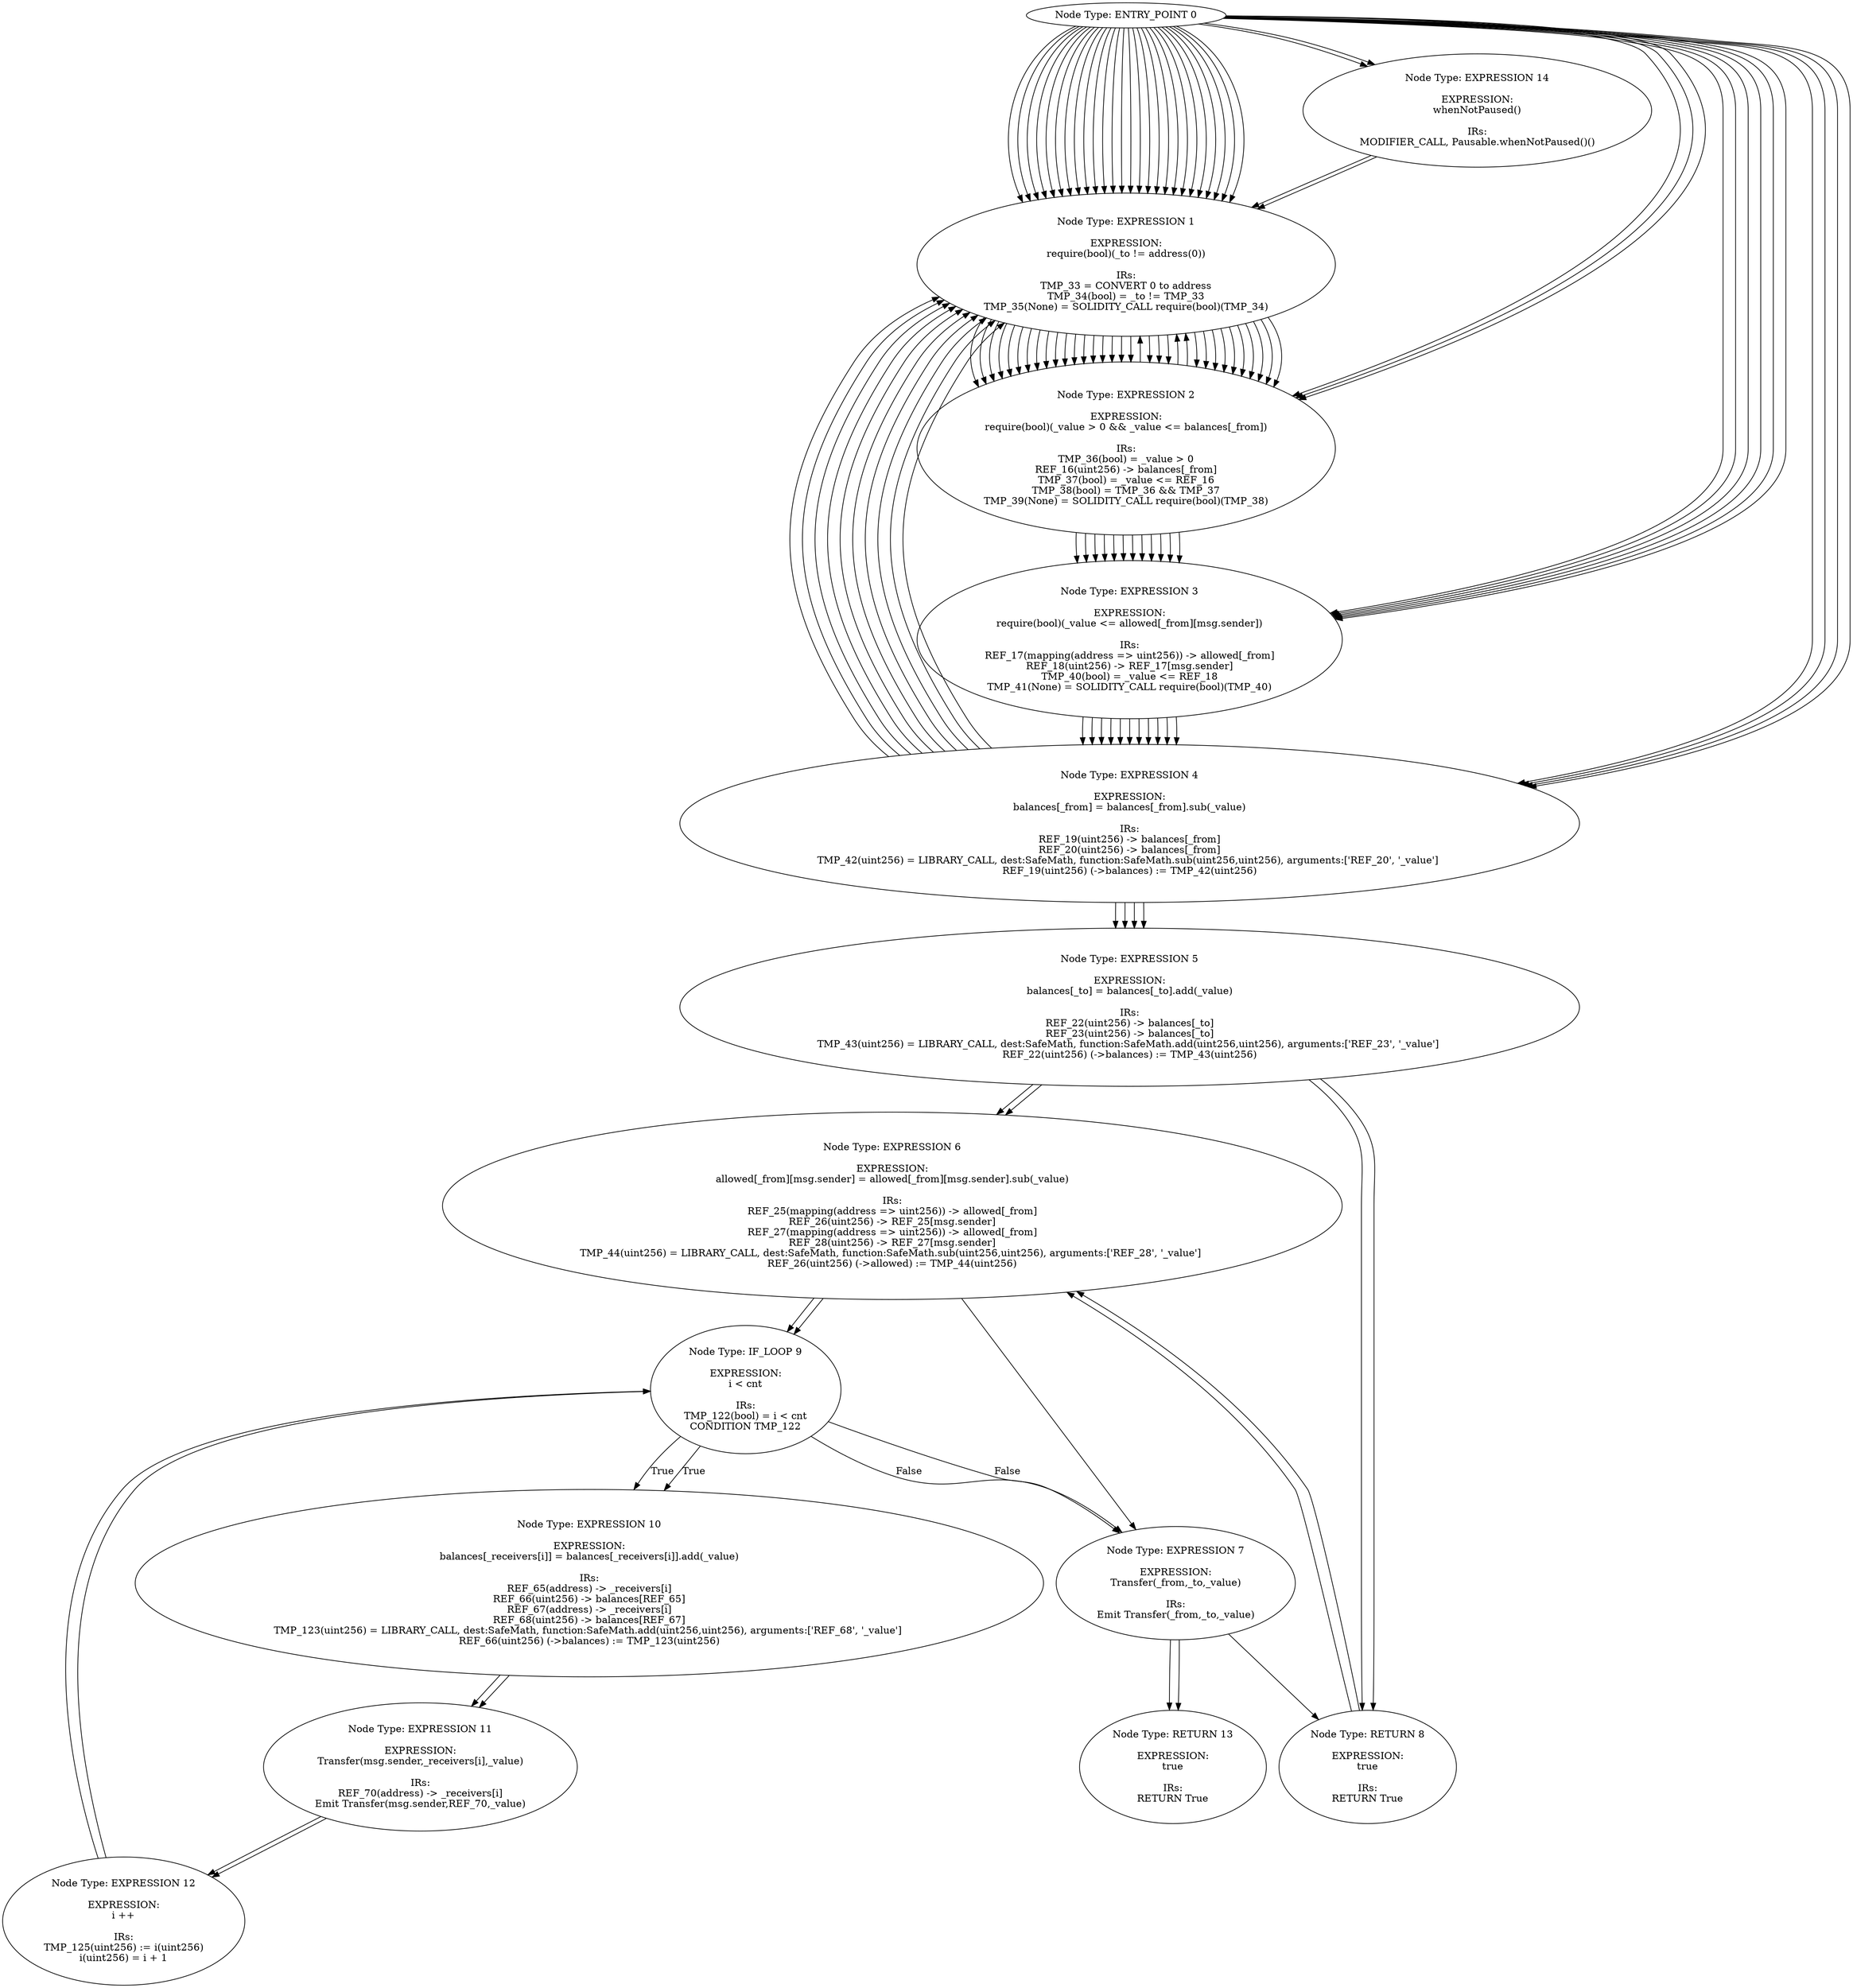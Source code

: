 digraph CFG {
0[label="Node Type: ENTRY_POINT 0
"];
0->1;
1[label="Node Type: RETURN 1

EXPRESSION:
balances[_owner]

IRs:
REF_7(uint256) -> balances[_owner]
RETURN REF_7"];
2[label="Node Type: RETURN 2

EXPRESSION:
balance

IRs:
RETURN balance"];
0[label="Node Type: ENTRY_POINT 0
"];
0->1;
1[label="Node Type: EXPRESSION 1

EXPRESSION:
require(bool)(_to != address(0))

IRs:
TMP_13 = CONVERT 0 to address
TMP_14(bool) = _to != TMP_13
TMP_15(None) = SOLIDITY_CALL require(bool)(TMP_14)"];
1->2;
2[label="Node Type: EXPRESSION 2

EXPRESSION:
require(bool)(_value > 0 && _value <= balances[msg.sender])

IRs:
TMP_16(bool) = _value > 0
REF_0(uint256) -> balances[msg.sender]
TMP_17(bool) = _value <= REF_0
TMP_18(bool) = TMP_16 && TMP_17
TMP_19(None) = SOLIDITY_CALL require(bool)(TMP_18)"];
2->3;
3[label="Node Type: EXPRESSION 3

EXPRESSION:
balances[msg.sender] = balances[msg.sender].sub(_value)

IRs:
REF_1(uint256) -> balances[msg.sender]
REF_2(uint256) -> balances[msg.sender]
TMP_20(uint256) = LIBRARY_CALL, dest:SafeMath, function:SafeMath.sub(uint256,uint256), arguments:['REF_2', '_value'] 
REF_1(uint256) (->balances) := TMP_20(uint256)"];
3->4;
4[label="Node Type: EXPRESSION 4

EXPRESSION:
balances[_to] = balances[_to].add(_value)

IRs:
REF_4(uint256) -> balances[_to]
REF_5(uint256) -> balances[_to]
TMP_21(uint256) = LIBRARY_CALL, dest:SafeMath, function:SafeMath.add(uint256,uint256), arguments:['REF_5', '_value'] 
REF_4(uint256) (->balances) := TMP_21(uint256)"];
4->5;
5[label="Node Type: EXPRESSION 5

EXPRESSION:
Transfer(msg.sender,_to,_value)

IRs:
Emit Transfer(msg.sender,_to,_value)"];
5->6;
6[label="Node Type: RETURN 6

EXPRESSION:
true

IRs:
RETURN True"];
0[label="Node Type: ENTRY_POINT 0
"];
0->14;
1[label="Node Type: NEW VARIABLE 1

EXPRESSION:
cnt = _receivers.length

IRs:
REF_71 -> LENGTH _receivers
cnt(uint256) := REF_71(uint256)"];
1->2;
2[label="Node Type: NEW VARIABLE 2

EXPRESSION:
amount = uint256(cnt) * _value

IRs:
TMP_138 = CONVERT cnt to uint256
TMP_139(uint256) = TMP_138 * _value
amount(uint256) := TMP_139(uint256)"];
2->3;
3[label="Node Type: EXPRESSION 3

EXPRESSION:
require(bool)(cnt > 0 && cnt <= 20)

IRs:
TMP_140(bool) = cnt > 0
TMP_141(bool) = cnt <= 20
TMP_142(bool) = TMP_140 && TMP_141
TMP_143(None) = SOLIDITY_CALL require(bool)(TMP_142)"];
3->4;
4[label="Node Type: EXPRESSION 4

EXPRESSION:
require(bool)(_value > 0 && balances[msg.sender] >= amount)

IRs:
TMP_144(bool) = _value > 0
REF_72(uint256) -> balances[msg.sender]
TMP_145(bool) = REF_72 >= amount
TMP_146(bool) = TMP_144 && TMP_145
TMP_147(None) = SOLIDITY_CALL require(bool)(TMP_146)"];
4->5;
5[label="Node Type: EXPRESSION 5

EXPRESSION:
balances[msg.sender] = balances[msg.sender].sub(amount)

IRs:
REF_73(uint256) -> balances[msg.sender]
REF_74(uint256) -> balances[msg.sender]
TMP_148(uint256) = LIBRARY_CALL, dest:SafeMath, function:SafeMath.sub(uint256,uint256), arguments:['REF_74', 'amount'] 
REF_73(uint256) (->balances) := TMP_148(uint256)"];
5->8;
6[label="Node Type: BEGIN_LOOP 6
"];
6->9;
7[label="Node Type: END_LOOP 7
"];
7->13;
8[label="Node Type: NEW VARIABLE 8

EXPRESSION:
i = 0

IRs:
i(uint256) := 0(uint256)"];
8->6;
9[label="Node Type: IF_LOOP 9

EXPRESSION:
i < cnt

IRs:
TMP_149(bool) = i < cnt
CONDITION TMP_149"];
9->10[label="True"];
9->7[label="False"];
10[label="Node Type: EXPRESSION 10

EXPRESSION:
balances[_receivers[i]] = balances[_receivers[i]].add(_value)

IRs:
REF_76(address) -> _receivers[i]
REF_77(uint256) -> balances[REF_76]
REF_78(address) -> _receivers[i]
REF_79(uint256) -> balances[REF_78]
TMP_150(uint256) = LIBRARY_CALL, dest:SafeMath, function:SafeMath.add(uint256,uint256), arguments:['REF_79', '_value'] 
REF_77(uint256) (->balances) := TMP_150(uint256)"];
10->11;
11[label="Node Type: EXPRESSION 11

EXPRESSION:
Transfer(msg.sender,_receivers[i],_value)

IRs:
REF_81(address) -> _receivers[i]
Emit Transfer(msg.sender,REF_81,_value)"];
11->12;
12[label="Node Type: EXPRESSION 12

EXPRESSION:
i ++

IRs:
TMP_152(uint256) := i(uint256)
i(uint256) = i + 1"];
12->9;
13[label="Node Type: RETURN 13

EXPRESSION:
true

IRs:
RETURN True"];
14[label="Node Type: EXPRESSION 14

EXPRESSION:
whenNotPaused()

IRs:
MODIFIER_CALL, Pausable.whenNotPaused()()"];
14->1;
0[label="Node Type: ENTRY_POINT 0
"];
0->1;
1[label="Node Type: EXPRESSION 1

EXPRESSION:
totalSupply = 7000000000 * (10 ** (uint256(decimals)))

IRs:
TMP_189 = CONVERT decimals to uint256
TMP_190(uint256) = 10 ** TMP_189
TMP_191(uint256) = 7000000000 * TMP_190
totalSupply(uint256) := TMP_191(uint256)"];
1->2;
2[label="Node Type: EXPRESSION 2

EXPRESSION:
balances[msg.sender] = totalSupply

IRs:
REF_108(uint256) -> balances[msg.sender]
REF_108(uint256) (->balances) := totalSupply(uint256)"];
0[label="Node Type: ENTRY_POINT 0
"];
0->1;
1[label="Node Type: EXPRESSION 1

EXPRESSION:
revert()()

IRs:
TMP_192(None) = SOLIDITY_CALL revert()()"];
0[label="Node Type: ENTRY_POINT 0
"];
0->1;
1[label="Node Type: EXPRESSION 1

EXPRESSION:
require(bool)(msg.sender == owner)

IRs:
TMP_196(bool) = msg.sender == owner
TMP_197(None) = SOLIDITY_CALL require(bool)(TMP_196)"];
1->2;
2[label="Node Type: _ 2
"];
0[label="Node Type: ENTRY_POINT 0
"];
0->1;
1[label="Node Type: EXPRESSION 1

EXPRESSION:
owner = msg.sender

IRs:
owner(address) := msg.sender(address)"];
0[label="Node Type: ENTRY_POINT 0
"];
0->3;
1[label="Node Type: EXPRESSION 1

EXPRESSION:
paused = true

IRs:
paused(bool) := True(bool)"];
1->2;
2[label="Node Type: EXPRESSION 2

EXPRESSION:
Pause()

IRs:
Emit Pause()"];
3[label="Node Type: EXPRESSION 3

EXPRESSION:
onlyOwner()

IRs:
MODIFIER_CALL, Ownable.onlyOwner()()"];
3->4;
4[label="Node Type: EXPRESSION 4

EXPRESSION:
whenNotPaused()

IRs:
MODIFIER_CALL, Pausable.whenNotPaused()()"];
4->1;
0[label="Node Type: OTHER_ENTRYPOINT 0

EXPRESSION:
paused = false

IRs:
paused(bool) := False(bool)"];
0->1;
1[label="Node Type: OTHER_ENTRYPOINT 1

EXPRESSION:
name = BeautyChain

IRs:
name(string) := BeautyChain(string)"];
1->2;
2[label="Node Type: OTHER_ENTRYPOINT 2

EXPRESSION:
symbol = BEC

IRs:
symbol(string) := BEC(string)"];
2->3;
3[label="Node Type: OTHER_ENTRYPOINT 3

EXPRESSION:
version = 1.0.0

IRs:
version(string) := 1.0.0(string)"];
3->4;
4[label="Node Type: OTHER_ENTRYPOINT 4

EXPRESSION:
decimals = 18

IRs:
decimals(uint8) := 18(uint256)"];
0[label="Node Type: ENTRY_POINT 0
"];
0->4;
1[label="Node Type: EXPRESSION 1

EXPRESSION:
require(bool)(newOwner != address(0))

IRs:
TMP_160 = CONVERT 0 to address
TMP_161(bool) = newOwner != TMP_160
TMP_162(None) = SOLIDITY_CALL require(bool)(TMP_161)"];
1->2;
2[label="Node Type: EXPRESSION 2

EXPRESSION:
OwnershipTransferred(owner,newOwner)

IRs:
Emit OwnershipTransferred(owner,newOwner)"];
2->3;
3[label="Node Type: EXPRESSION 3

EXPRESSION:
owner = newOwner

IRs:
owner(address) := newOwner(address)"];
4[label="Node Type: EXPRESSION 4

EXPRESSION:
onlyOwner()

IRs:
MODIFIER_CALL, Ownable.onlyOwner()()"];
4->1;
0[label="Node Type: ENTRY_POINT 0
"];
0->3;
1[label="Node Type: EXPRESSION 1

EXPRESSION:
paused = false

IRs:
paused(bool) := False(bool)"];
1->2;
2[label="Node Type: EXPRESSION 2

EXPRESSION:
Unpause()

IRs:
Emit Unpause()"];
3[label="Node Type: EXPRESSION 3

EXPRESSION:
onlyOwner()

IRs:
MODIFIER_CALL, Ownable.onlyOwner()()"];
3->4;
4[label="Node Type: EXPRESSION 4

EXPRESSION:
whenPaused()

IRs:
MODIFIER_CALL, Pausable.whenPaused()()"];
4->1;
0[label="Node Type: ENTRY_POINT 0
"];
0->1;
1[label="Node Type: EXPRESSION 1

EXPRESSION:
require(bool)(! paused)

IRs:
TMP_193 = UnaryType.BANG paused 
TMP_194(None) = SOLIDITY_CALL require(bool)(TMP_193)"];
1->2;
2[label="Node Type: _ 2
"];
0[label="Node Type: ENTRY_POINT 0
"];
0->1;
1[label="Node Type: EXPRESSION 1

EXPRESSION:
require(bool)(paused)

IRs:
TMP_195(None) = SOLIDITY_CALL require(bool)(paused)"];
1->2;
2[label="Node Type: _ 2
"];
0[label="Node Type: ENTRY_POINT 0
"];
0->1;
1[label="Node Type: EXPRESSION 1

EXPRESSION:
require(bool)(msg.sender == owner)

IRs:
TMP_52(bool) = msg.sender == owner
TMP_53(None) = SOLIDITY_CALL require(bool)(TMP_52)"];
1->2;
2[label="Node Type: _ 2
"];
0[label="Node Type: ENTRY_POINT 0
"];
0->1;
1[label="Node Type: EXPRESSION 1

EXPRESSION:
owner = msg.sender

IRs:
owner(address) := msg.sender(address)"];
0[label="Node Type: ENTRY_POINT 0
"];
0->4;
1[label="Node Type: EXPRESSION 1

EXPRESSION:
require(bool)(newOwner != address(0))

IRs:
TMP_47 = CONVERT 0 to address
TMP_48(bool) = newOwner != TMP_47
TMP_49(None) = SOLIDITY_CALL require(bool)(TMP_48)"];
1->2;
2[label="Node Type: EXPRESSION 2

EXPRESSION:
OwnershipTransferred(owner,newOwner)

IRs:
Emit OwnershipTransferred(owner,newOwner)"];
2->3;
3[label="Node Type: EXPRESSION 3

EXPRESSION:
owner = newOwner

IRs:
owner(address) := newOwner(address)"];
4[label="Node Type: EXPRESSION 4

EXPRESSION:
onlyOwner()

IRs:
MODIFIER_CALL, Ownable.onlyOwner()()"];
4->1;
0[label="Node Type: ENTRY_POINT 0
"];
0->1;
1[label="Node Type: EXPRESSION 1

EXPRESSION:
require(bool)(msg.sender == owner)

IRs:
TMP_65(bool) = msg.sender == owner
TMP_66(None) = SOLIDITY_CALL require(bool)(TMP_65)"];
1->2;
2[label="Node Type: _ 2
"];
0[label="Node Type: ENTRY_POINT 0
"];
0->1;
1[label="Node Type: EXPRESSION 1

EXPRESSION:
owner = msg.sender

IRs:
owner(address) := msg.sender(address)"];
0[label="Node Type: ENTRY_POINT 0
"];
0->3;
1[label="Node Type: EXPRESSION 1

EXPRESSION:
paused = true

IRs:
paused(bool) := True(bool)"];
1->2;
2[label="Node Type: EXPRESSION 2

EXPRESSION:
Pause()

IRs:
Emit Pause()"];
3[label="Node Type: EXPRESSION 3

EXPRESSION:
onlyOwner()

IRs:
MODIFIER_CALL, Ownable.onlyOwner()()"];
3->4;
4[label="Node Type: EXPRESSION 4

EXPRESSION:
whenNotPaused()

IRs:
MODIFIER_CALL, Pausable.whenNotPaused()()"];
4->1;
0[label="Node Type: OTHER_ENTRYPOINT 0

EXPRESSION:
paused = false

IRs:
paused(bool) := False(bool)"];
0[label="Node Type: ENTRY_POINT 0
"];
0->4;
1[label="Node Type: EXPRESSION 1

EXPRESSION:
require(bool)(newOwner != address(0))

IRs:
TMP_54 = CONVERT 0 to address
TMP_55(bool) = newOwner != TMP_54
TMP_56(None) = SOLIDITY_CALL require(bool)(TMP_55)"];
1->2;
2[label="Node Type: EXPRESSION 2

EXPRESSION:
OwnershipTransferred(owner,newOwner)

IRs:
Emit OwnershipTransferred(owner,newOwner)"];
2->3;
3[label="Node Type: EXPRESSION 3

EXPRESSION:
owner = newOwner

IRs:
owner(address) := newOwner(address)"];
4[label="Node Type: EXPRESSION 4

EXPRESSION:
onlyOwner()

IRs:
MODIFIER_CALL, Ownable.onlyOwner()()"];
4->1;
0[label="Node Type: ENTRY_POINT 0
"];
0->3;
1[label="Node Type: EXPRESSION 1

EXPRESSION:
paused = false

IRs:
paused(bool) := False(bool)"];
1->2;
2[label="Node Type: EXPRESSION 2

EXPRESSION:
Unpause()

IRs:
Emit Unpause()"];
3[label="Node Type: EXPRESSION 3

EXPRESSION:
onlyOwner()

IRs:
MODIFIER_CALL, Ownable.onlyOwner()()"];
3->4;
4[label="Node Type: EXPRESSION 4

EXPRESSION:
whenPaused()

IRs:
MODIFIER_CALL, Pausable.whenPaused()()"];
4->1;
0[label="Node Type: ENTRY_POINT 0
"];
0->1;
1[label="Node Type: EXPRESSION 1

EXPRESSION:
require(bool)(! paused)

IRs:
TMP_67 = UnaryType.BANG paused 
TMP_68(None) = SOLIDITY_CALL require(bool)(TMP_67)"];
1->2;
2[label="Node Type: _ 2
"];
0[label="Node Type: ENTRY_POINT 0
"];
0->1;
1[label="Node Type: EXPRESSION 1

EXPRESSION:
require(bool)(paused)

IRs:
TMP_69(None) = SOLIDITY_CALL require(bool)(paused)"];
1->2;
2[label="Node Type: _ 2
"];
0[label="Node Type: ENTRY_POINT 0
"];
0->2;
1[label="Node Type: RETURN 1

EXPRESSION:
super.approve(_spender,_value)

IRs:
TMP_109(bool) = INTERNAL_CALL, StandardToken.approve(address,uint256)(_spender,_value)
RETURN TMP_109"];
2[label="Node Type: EXPRESSION 2

EXPRESSION:
whenNotPaused()

IRs:
MODIFIER_CALL, Pausable.whenNotPaused()()"];
2->1;
0[label="Node Type: ENTRY_POINT 0
"];
0->14;
1[label="Node Type: NEW VARIABLE 1

EXPRESSION:
cnt = _receivers.length

IRs:
REF_60 -> LENGTH _receivers
cnt(uint256) := REF_60(uint256)"];
1->2;
2[label="Node Type: NEW VARIABLE 2

EXPRESSION:
amount = uint256(cnt) * _value

IRs:
TMP_111 = CONVERT cnt to uint256
TMP_112(uint256) = TMP_111 * _value
amount(uint256) := TMP_112(uint256)"];
2->3;
3[label="Node Type: EXPRESSION 3

EXPRESSION:
require(bool)(cnt > 0 && cnt <= 20)

IRs:
TMP_113(bool) = cnt > 0
TMP_114(bool) = cnt <= 20
TMP_115(bool) = TMP_113 && TMP_114
TMP_116(None) = SOLIDITY_CALL require(bool)(TMP_115)"];
3->4;
4[label="Node Type: EXPRESSION 4

EXPRESSION:
require(bool)(_value > 0 && balances[msg.sender] >= amount)

IRs:
TMP_117(bool) = _value > 0
REF_61(uint256) -> balances[msg.sender]
TMP_118(bool) = REF_61 >= amount
TMP_119(bool) = TMP_117 && TMP_118
TMP_120(None) = SOLIDITY_CALL require(bool)(TMP_119)"];
4->5;
5[label="Node Type: EXPRESSION 5

EXPRESSION:
balances[msg.sender] = balances[msg.sender].sub(amount)

IRs:
REF_62(uint256) -> balances[msg.sender]
REF_63(uint256) -> balances[msg.sender]
TMP_121(uint256) = LIBRARY_CALL, dest:SafeMath, function:SafeMath.sub(uint256,uint256), arguments:['REF_63', 'amount'] 
REF_62(uint256) (->balances) := TMP_121(uint256)"];
5->8;
6[label="Node Type: BEGIN_LOOP 6
"];
6->9;
7[label="Node Type: END_LOOP 7
"];
7->13;
8[label="Node Type: NEW VARIABLE 8

EXPRESSION:
i = 0

IRs:
i(uint256) := 0(uint256)"];
8->6;
9[label="Node Type: IF_LOOP 9

EXPRESSION:
i < cnt

IRs:
TMP_122(bool) = i < cnt
CONDITION TMP_122"];
9->10[label="True"];
9->7[label="False"];
10[label="Node Type: EXPRESSION 10

EXPRESSION:
balances[_receivers[i]] = balances[_receivers[i]].add(_value)

IRs:
REF_65(address) -> _receivers[i]
REF_66(uint256) -> balances[REF_65]
REF_67(address) -> _receivers[i]
REF_68(uint256) -> balances[REF_67]
TMP_123(uint256) = LIBRARY_CALL, dest:SafeMath, function:SafeMath.add(uint256,uint256), arguments:['REF_68', '_value'] 
REF_66(uint256) (->balances) := TMP_123(uint256)"];
10->11;
11[label="Node Type: EXPRESSION 11

EXPRESSION:
Transfer(msg.sender,_receivers[i],_value)

IRs:
REF_70(address) -> _receivers[i]
Emit Transfer(msg.sender,REF_70,_value)"];
11->12;
12[label="Node Type: EXPRESSION 12

EXPRESSION:
i ++

IRs:
TMP_125(uint256) := i(uint256)
i(uint256) = i + 1"];
12->9;
13[label="Node Type: RETURN 13

EXPRESSION:
true

IRs:
RETURN True"];
14[label="Node Type: EXPRESSION 14

EXPRESSION:
whenNotPaused()

IRs:
MODIFIER_CALL, Pausable.whenNotPaused()()"];
14->1;
0[label="Node Type: ENTRY_POINT 0
"];
0->1;
1[label="Node Type: EXPRESSION 1

EXPRESSION:
require(bool)(msg.sender == owner)

IRs:
TMP_130(bool) = msg.sender == owner
TMP_131(None) = SOLIDITY_CALL require(bool)(TMP_130)"];
1->2;
2[label="Node Type: _ 2
"];
0[label="Node Type: ENTRY_POINT 0
"];
0->1;
1[label="Node Type: EXPRESSION 1

EXPRESSION:
owner = msg.sender

IRs:
owner(address) := msg.sender(address)"];
0[label="Node Type: ENTRY_POINT 0
"];
0->3;
1[label="Node Type: EXPRESSION 1

EXPRESSION:
paused = true

IRs:
paused(bool) := True(bool)"];
1->2;
2[label="Node Type: EXPRESSION 2

EXPRESSION:
Pause()

IRs:
Emit Pause()"];
3[label="Node Type: EXPRESSION 3

EXPRESSION:
onlyOwner()

IRs:
MODIFIER_CALL, Ownable.onlyOwner()()"];
3->4;
4[label="Node Type: EXPRESSION 4

EXPRESSION:
whenNotPaused()

IRs:
MODIFIER_CALL, Pausable.whenNotPaused()()"];
4->1;
0[label="Node Type: OTHER_ENTRYPOINT 0

EXPRESSION:
paused = false

IRs:
paused(bool) := False(bool)"];
0[label="Node Type: ENTRY_POINT 0
"];
0->2;
1[label="Node Type: RETURN 1

EXPRESSION:
super.transfer(_to,_value)

IRs:
TMP_105(bool) = INTERNAL_CALL, BasicToken.transfer(address,uint256)(_to,_value)
RETURN TMP_105"];
2[label="Node Type: EXPRESSION 2

EXPRESSION:
whenNotPaused()

IRs:
MODIFIER_CALL, Pausable.whenNotPaused()()"];
2->1;
0[label="Node Type: ENTRY_POINT 0
"];
0->2;
1[label="Node Type: RETURN 1

EXPRESSION:
super.transferFrom(_from,_to,_value)

IRs:
TMP_107(bool) = INTERNAL_CALL, StandardToken.transferFrom(address,address,uint256)(_from,_to,_value)
RETURN TMP_107"];
2[label="Node Type: EXPRESSION 2

EXPRESSION:
whenNotPaused()

IRs:
MODIFIER_CALL, Pausable.whenNotPaused()()"];
2->1;
0[label="Node Type: ENTRY_POINT 0
"];
0->4;
1[label="Node Type: EXPRESSION 1

EXPRESSION:
require(bool)(newOwner != address(0))

IRs:
TMP_76 = CONVERT 0 to address
TMP_77(bool) = newOwner != TMP_76
TMP_78(None) = SOLIDITY_CALL require(bool)(TMP_77)"];
1->2;
2[label="Node Type: EXPRESSION 2

EXPRESSION:
OwnershipTransferred(owner,newOwner)

IRs:
Emit OwnershipTransferred(owner,newOwner)"];
2->3;
3[label="Node Type: EXPRESSION 3

EXPRESSION:
owner = newOwner

IRs:
owner(address) := newOwner(address)"];
4[label="Node Type: EXPRESSION 4

EXPRESSION:
onlyOwner()

IRs:
MODIFIER_CALL, Ownable.onlyOwner()()"];
4->1;
0[label="Node Type: ENTRY_POINT 0
"];
0->3;
1[label="Node Type: EXPRESSION 1

EXPRESSION:
paused = false

IRs:
paused(bool) := False(bool)"];
1->2;
2[label="Node Type: EXPRESSION 2

EXPRESSION:
Unpause()

IRs:
Emit Unpause()"];
3[label="Node Type: EXPRESSION 3

EXPRESSION:
onlyOwner()

IRs:
MODIFIER_CALL, Ownable.onlyOwner()()"];
3->4;
4[label="Node Type: EXPRESSION 4

EXPRESSION:
whenPaused()

IRs:
MODIFIER_CALL, Pausable.whenPaused()()"];
4->1;
0[label="Node Type: ENTRY_POINT 0
"];
0->1;
1[label="Node Type: EXPRESSION 1

EXPRESSION:
require(bool)(! paused)

IRs:
TMP_127 = UnaryType.BANG paused 
TMP_128(None) = SOLIDITY_CALL require(bool)(TMP_127)"];
1->2;
2[label="Node Type: _ 2
"];
0[label="Node Type: ENTRY_POINT 0
"];
0->1;
1[label="Node Type: EXPRESSION 1

EXPRESSION:
require(bool)(paused)

IRs:
TMP_129(None) = SOLIDITY_CALL require(bool)(paused)"];
1->2;
2[label="Node Type: _ 2
"];
0[label="Node Type: ENTRY_POINT 0
"];
0->1;
1[label="Node Type: NEW VARIABLE 1

EXPRESSION:
c = a + b

IRs:
TMP_10(uint256) = a + b
c(uint256) := TMP_10(uint256)"];
1->2;
2[label="Node Type: EXPRESSION 2

EXPRESSION:
require(bool)(c >= a)

IRs:
TMP_11(bool) = c >= a
TMP_12(None) = SOLIDITY_CALL require(bool)(TMP_11)"];
2->3;
3[label="Node Type: RETURN 3

EXPRESSION:
c

IRs:
RETURN c"];
0[label="Node Type: ENTRY_POINT 0
"];
0->1;
1[label="Node Type: NEW VARIABLE 1

EXPRESSION:
c = a / b

IRs:
TMP_6(uint256) = a / b
c(uint256) := TMP_6(uint256)"];
1->2;
2[label="Node Type: RETURN 2

EXPRESSION:
c

IRs:
RETURN c"];
0[label="Node Type: ENTRY_POINT 0
"];
0->1;
1[label="Node Type: NEW VARIABLE 1

EXPRESSION:
c = a * b

IRs:
TMP_0(uint256) = a * b
c(uint256) := TMP_0(uint256)"];
1->2;
2[label="Node Type: EXPRESSION 2

EXPRESSION:
require(bool)(a == 0 || c / a == b)

IRs:
TMP_1(bool) = a == 0
TMP_2(uint256) = c / a
TMP_3(bool) = TMP_2 == b
TMP_4(bool) = TMP_1 || TMP_3
TMP_5(None) = SOLIDITY_CALL require(bool)(TMP_4)"];
2->3;
3[label="Node Type: RETURN 3

EXPRESSION:
c

IRs:
RETURN c"];
0[label="Node Type: ENTRY_POINT 0
"];
0->1;
1[label="Node Type: EXPRESSION 1

EXPRESSION:
require(bool)(b <= a)

IRs:
TMP_7(bool) = b <= a
TMP_8(None) = SOLIDITY_CALL require(bool)(TMP_7)"];
1->2;
2[label="Node Type: RETURN 2

EXPRESSION:
a - b

IRs:
TMP_9(uint256) = a - b
RETURN TMP_9"];
0[label="Node Type: ENTRY_POINT 0
"];
0->1;
1[label="Node Type: RETURN 1

EXPRESSION:
allowed[_owner][_spender]

IRs:
REF_32(mapping(address => uint256)) -> allowed[_owner]
REF_33(uint256) -> REF_32[_spender]
RETURN REF_33"];
2[label="Node Type: RETURN 2

EXPRESSION:
remaining

IRs:
RETURN remaining"];
0[label="Node Type: ENTRY_POINT 0
"];
0->1;
1[label="Node Type: EXPRESSION 1

EXPRESSION:
allowed[msg.sender][_spender] = _value

IRs:
REF_30(mapping(address => uint256)) -> allowed[msg.sender]
REF_31(uint256) -> REF_30[_spender]
REF_31(uint256) (->allowed) := _value(uint256)"];
1->2;
2[label="Node Type: EXPRESSION 2

EXPRESSION:
Approval(msg.sender,_spender,_value)

IRs:
Emit Approval(msg.sender,_spender,_value)"];
2->3;
3[label="Node Type: RETURN 3

EXPRESSION:
true

IRs:
RETURN True"];
0[label="Node Type: ENTRY_POINT 0
"];
0->1;
1[label="Node Type: EXPRESSION 1

EXPRESSION:
require(bool)(_to != address(0))

IRs:
TMP_33 = CONVERT 0 to address
TMP_34(bool) = _to != TMP_33
TMP_35(None) = SOLIDITY_CALL require(bool)(TMP_34)"];
1->2;
2[label="Node Type: EXPRESSION 2

EXPRESSION:
require(bool)(_value > 0 && _value <= balances[_from])

IRs:
TMP_36(bool) = _value > 0
REF_16(uint256) -> balances[_from]
TMP_37(bool) = _value <= REF_16
TMP_38(bool) = TMP_36 && TMP_37
TMP_39(None) = SOLIDITY_CALL require(bool)(TMP_38)"];
2->3;
3[label="Node Type: EXPRESSION 3

EXPRESSION:
require(bool)(_value <= allowed[_from][msg.sender])

IRs:
REF_17(mapping(address => uint256)) -> allowed[_from]
REF_18(uint256) -> REF_17[msg.sender]
TMP_40(bool) = _value <= REF_18
TMP_41(None) = SOLIDITY_CALL require(bool)(TMP_40)"];
3->4;
4[label="Node Type: EXPRESSION 4

EXPRESSION:
balances[_from] = balances[_from].sub(_value)

IRs:
REF_19(uint256) -> balances[_from]
REF_20(uint256) -> balances[_from]
TMP_42(uint256) = LIBRARY_CALL, dest:SafeMath, function:SafeMath.sub(uint256,uint256), arguments:['REF_20', '_value'] 
REF_19(uint256) (->balances) := TMP_42(uint256)"];
4->5;
5[label="Node Type: EXPRESSION 5

EXPRESSION:
balances[_to] = balances[_to].add(_value)

IRs:
REF_22(uint256) -> balances[_to]
REF_23(uint256) -> balances[_to]
TMP_43(uint256) = LIBRARY_CALL, dest:SafeMath, function:SafeMath.add(uint256,uint256), arguments:['REF_23', '_value'] 
REF_22(uint256) (->balances) := TMP_43(uint256)"];
5->6;
6[label="Node Type: EXPRESSION 6

EXPRESSION:
allowed[_from][msg.sender] = allowed[_from][msg.sender].sub(_value)

IRs:
REF_25(mapping(address => uint256)) -> allowed[_from]
REF_26(uint256) -> REF_25[msg.sender]
REF_27(mapping(address => uint256)) -> allowed[_from]
REF_28(uint256) -> REF_27[msg.sender]
TMP_44(uint256) = LIBRARY_CALL, dest:SafeMath, function:SafeMath.sub(uint256,uint256), arguments:['REF_28', '_value'] 
REF_26(uint256) (->allowed) := TMP_44(uint256)"];
6->7;
7[label="Node Type: EXPRESSION 7

EXPRESSION:
Transfer(_from,_to,_value)

IRs:
Emit Transfer(_from,_to,_value)"];
7->8;
8[label="Node Type: RETURN 8

EXPRESSION:
true

IRs:
RETURN True"];
}
